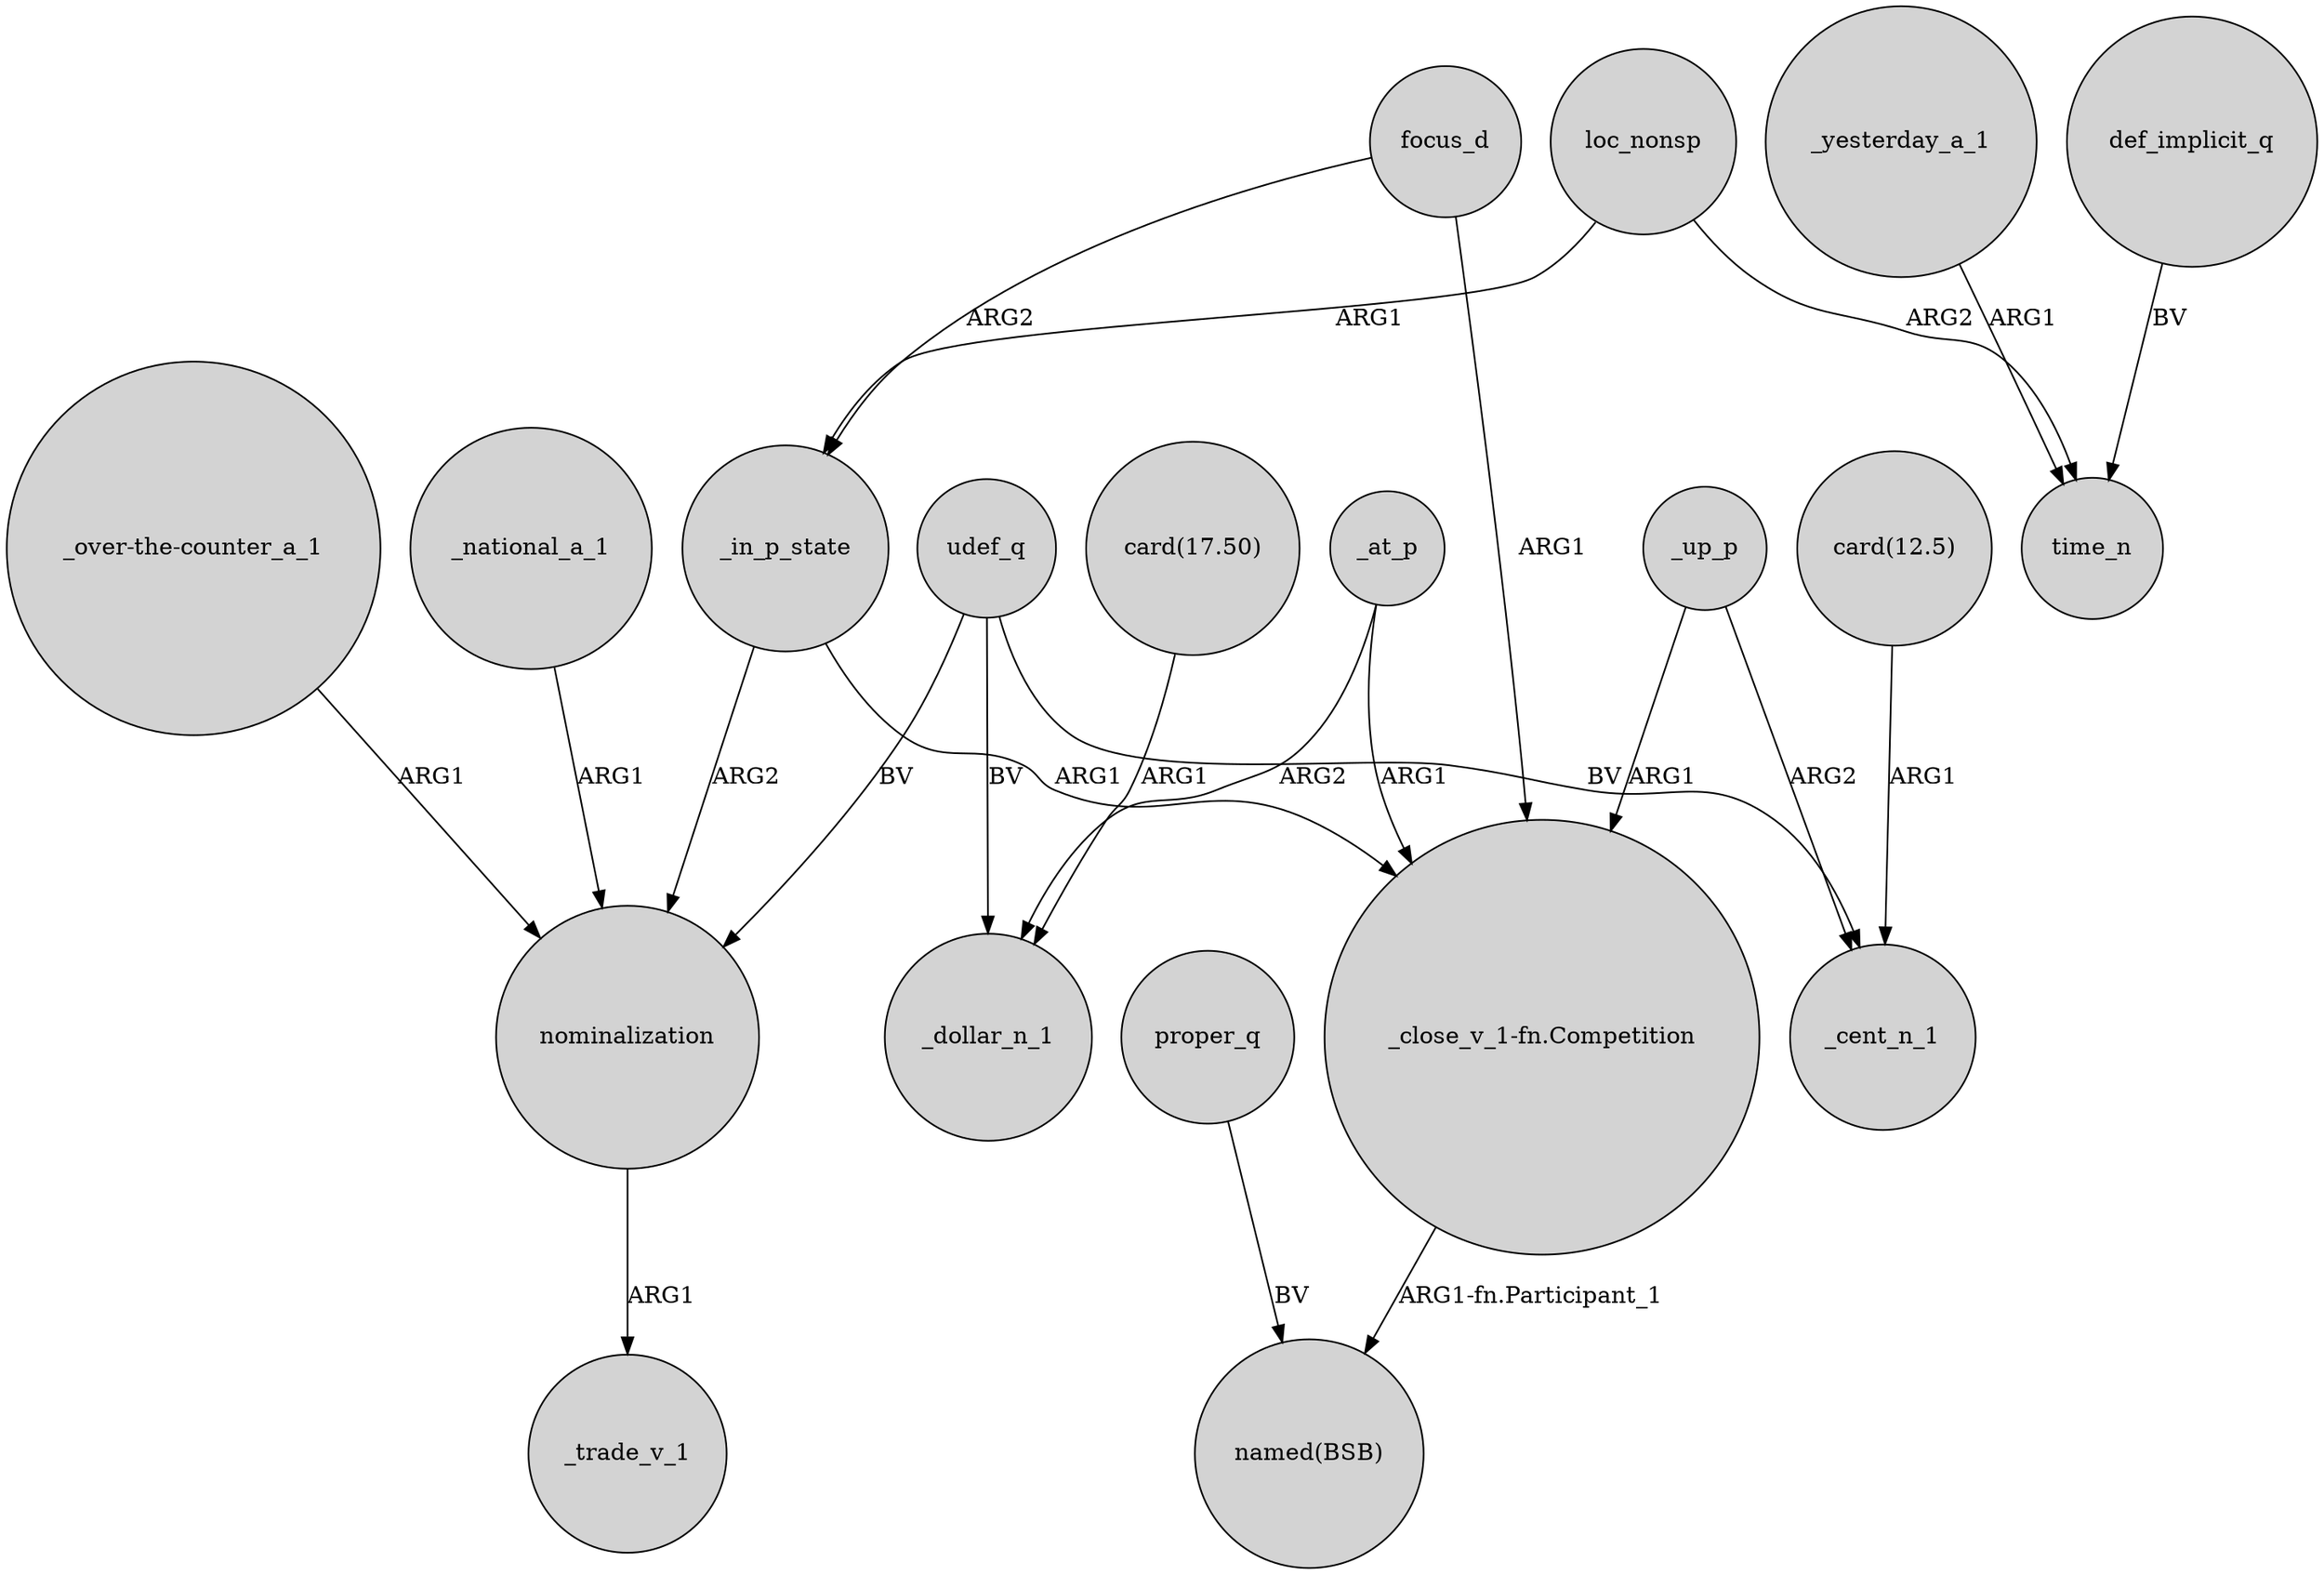 digraph {
	node [shape=circle style=filled]
	_in_p_state -> nominalization [label=ARG2]
	focus_d -> _in_p_state [label=ARG2]
	_at_p -> "_close_v_1-fn.Competition" [label=ARG1]
	"card(17.50)" -> _dollar_n_1 [label=ARG1]
	"_over-the-counter_a_1" -> nominalization [label=ARG1]
	_up_p -> "_close_v_1-fn.Competition" [label=ARG1]
	udef_q -> nominalization [label=BV]
	_yesterday_a_1 -> time_n [label=ARG1]
	_up_p -> _cent_n_1 [label=ARG2]
	udef_q -> _cent_n_1 [label=BV]
	"_close_v_1-fn.Competition" -> "named(BSB)" [label="ARG1-fn.Participant_1"]
	"card(12.5)" -> _cent_n_1 [label=ARG1]
	focus_d -> "_close_v_1-fn.Competition" [label=ARG1]
	_at_p -> _dollar_n_1 [label=ARG2]
	proper_q -> "named(BSB)" [label=BV]
	_in_p_state -> "_close_v_1-fn.Competition" [label=ARG1]
	udef_q -> _dollar_n_1 [label=BV]
	loc_nonsp -> time_n [label=ARG2]
	def_implicit_q -> time_n [label=BV]
	_national_a_1 -> nominalization [label=ARG1]
	loc_nonsp -> _in_p_state [label=ARG1]
	nominalization -> _trade_v_1 [label=ARG1]
}
